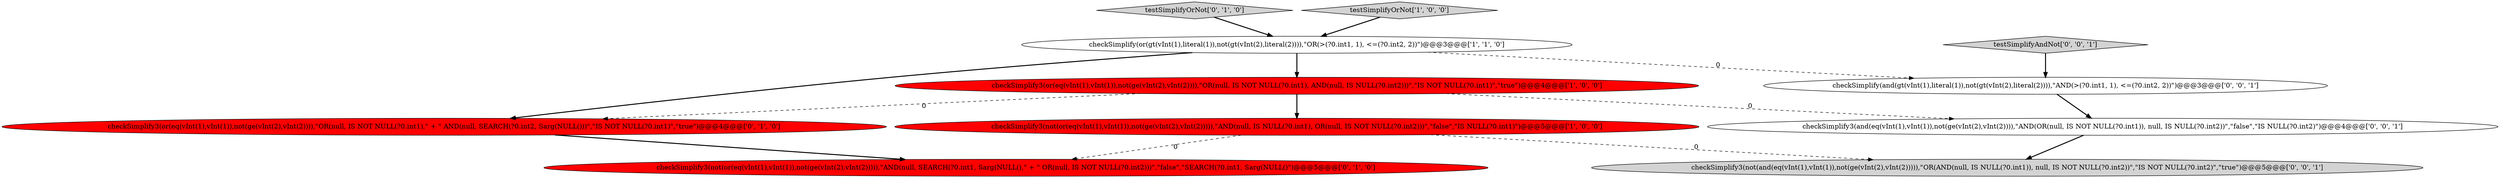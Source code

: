 digraph {
5 [style = filled, label = "testSimplifyOrNot['0', '1', '0']", fillcolor = lightgray, shape = diamond image = "AAA0AAABBB2BBB"];
2 [style = filled, label = "testSimplifyOrNot['1', '0', '0']", fillcolor = lightgray, shape = diamond image = "AAA0AAABBB1BBB"];
1 [style = filled, label = "checkSimplify(or(gt(vInt(1),literal(1)),not(gt(vInt(2),literal(2)))),\"OR(>(?0.int1, 1), <=(?0.int2, 2))\")@@@3@@@['1', '1', '0']", fillcolor = white, shape = ellipse image = "AAA0AAABBB1BBB"];
6 [style = filled, label = "checkSimplify3(not(or(eq(vInt(1),vInt(1)),not(ge(vInt(2),vInt(2))))),\"AND(null, SEARCH(?0.int1, Sarg(NULL(),\" + \" OR(null, IS NOT NULL(?0.int2)))\",\"false\",\"SEARCH(?0.int1, Sarg(NULL()\")@@@5@@@['0', '1', '0']", fillcolor = red, shape = ellipse image = "AAA1AAABBB2BBB"];
7 [style = filled, label = "checkSimplify3(not(and(eq(vInt(1),vInt(1)),not(ge(vInt(2),vInt(2))))),\"OR(AND(null, IS NULL(?0.int1)), null, IS NOT NULL(?0.int2))\",\"IS NOT NULL(?0.int2)\",\"true\")@@@5@@@['0', '0', '1']", fillcolor = lightgray, shape = ellipse image = "AAA0AAABBB3BBB"];
9 [style = filled, label = "testSimplifyAndNot['0', '0', '1']", fillcolor = lightgray, shape = diamond image = "AAA0AAABBB3BBB"];
4 [style = filled, label = "checkSimplify3(or(eq(vInt(1),vInt(1)),not(ge(vInt(2),vInt(2)))),\"OR(null, IS NOT NULL(?0.int1),\" + \" AND(null, SEARCH(?0.int2, Sarg(NULL()))\",\"IS NOT NULL(?0.int1)\",\"true\")@@@4@@@['0', '1', '0']", fillcolor = red, shape = ellipse image = "AAA1AAABBB2BBB"];
3 [style = filled, label = "checkSimplify3(not(or(eq(vInt(1),vInt(1)),not(ge(vInt(2),vInt(2))))),\"AND(null, IS NULL(?0.int1), OR(null, IS NOT NULL(?0.int2)))\",\"false\",\"IS NULL(?0.int1)\")@@@5@@@['1', '0', '0']", fillcolor = red, shape = ellipse image = "AAA1AAABBB1BBB"];
8 [style = filled, label = "checkSimplify(and(gt(vInt(1),literal(1)),not(gt(vInt(2),literal(2)))),\"AND(>(?0.int1, 1), <=(?0.int2, 2))\")@@@3@@@['0', '0', '1']", fillcolor = white, shape = ellipse image = "AAA0AAABBB3BBB"];
10 [style = filled, label = "checkSimplify3(and(eq(vInt(1),vInt(1)),not(ge(vInt(2),vInt(2)))),\"AND(OR(null, IS NOT NULL(?0.int1)), null, IS NULL(?0.int2))\",\"false\",\"IS NULL(?0.int2)\")@@@4@@@['0', '0', '1']", fillcolor = white, shape = ellipse image = "AAA0AAABBB3BBB"];
0 [style = filled, label = "checkSimplify3(or(eq(vInt(1),vInt(1)),not(ge(vInt(2),vInt(2)))),\"OR(null, IS NOT NULL(?0.int1), AND(null, IS NULL(?0.int2)))\",\"IS NOT NULL(?0.int1)\",\"true\")@@@4@@@['1', '0', '0']", fillcolor = red, shape = ellipse image = "AAA1AAABBB1BBB"];
0->3 [style = bold, label=""];
5->1 [style = bold, label=""];
8->10 [style = bold, label=""];
1->4 [style = bold, label=""];
1->8 [style = dashed, label="0"];
0->4 [style = dashed, label="0"];
3->6 [style = dashed, label="0"];
1->0 [style = bold, label=""];
9->8 [style = bold, label=""];
4->6 [style = bold, label=""];
10->7 [style = bold, label=""];
3->7 [style = dashed, label="0"];
2->1 [style = bold, label=""];
0->10 [style = dashed, label="0"];
}
